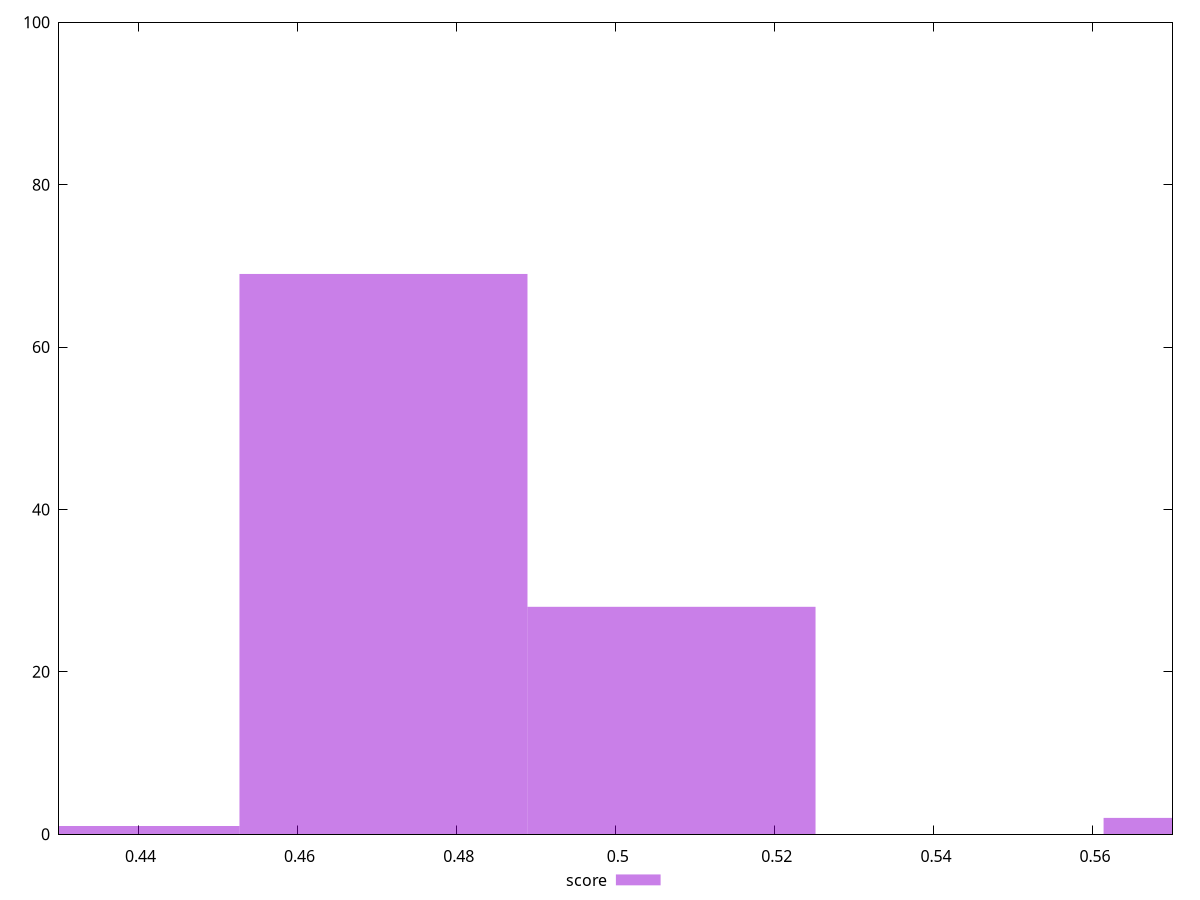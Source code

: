reset

$score <<EOF
0.4345809855302518 1
0.47079606765777277 69
0.5070111497852937 28
0.5794413140403357 2
EOF

set key outside below
set boxwidth 0.03621508212752098
set xrange [0.43:0.57]
set yrange [0:100]
set trange [0:100]
set style fill transparent solid 0.5 noborder
set terminal svg size 640, 490 enhanced background rgb 'white'
set output "reports/report_00032_2021-02-25T10-28-15.087Z/uses-http2/samples/agenda/score/histogram.svg"

plot $score title "score" with boxes

reset
